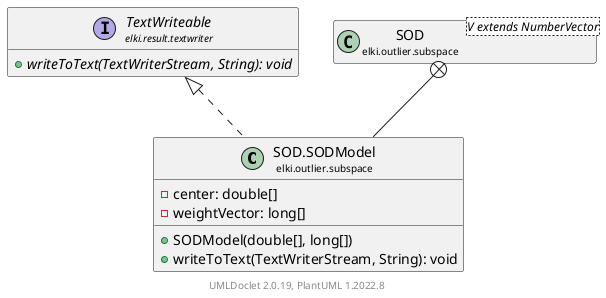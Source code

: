 @startuml
    remove .*\.(Instance|Par|Parameterizer|Factory)$
    set namespaceSeparator none
    hide empty fields
    hide empty methods

    class "<size:14>SOD.SODModel\n<size:10>elki.outlier.subspace" as elki.outlier.subspace.SOD.SODModel [[SOD.SODModel.html]] {
        -center: double[]
        -weightVector: long[]
        +SODModel(double[], long[])
        +writeToText(TextWriterStream, String): void
    }

    interface "<size:14>TextWriteable\n<size:10>elki.result.textwriter" as elki.result.textwriter.TextWriteable [[../../result/textwriter/TextWriteable.html]] {
        {abstract} +writeToText(TextWriterStream, String): void
    }
    class "<size:14>SOD\n<size:10>elki.outlier.subspace" as elki.outlier.subspace.SOD<V extends NumberVector> [[SOD.html]]

    elki.result.textwriter.TextWriteable <|.. elki.outlier.subspace.SOD.SODModel
    elki.outlier.subspace.SOD +-- elki.outlier.subspace.SOD.SODModel

    center footer UMLDoclet 2.0.19, PlantUML 1.2022.8
@enduml
